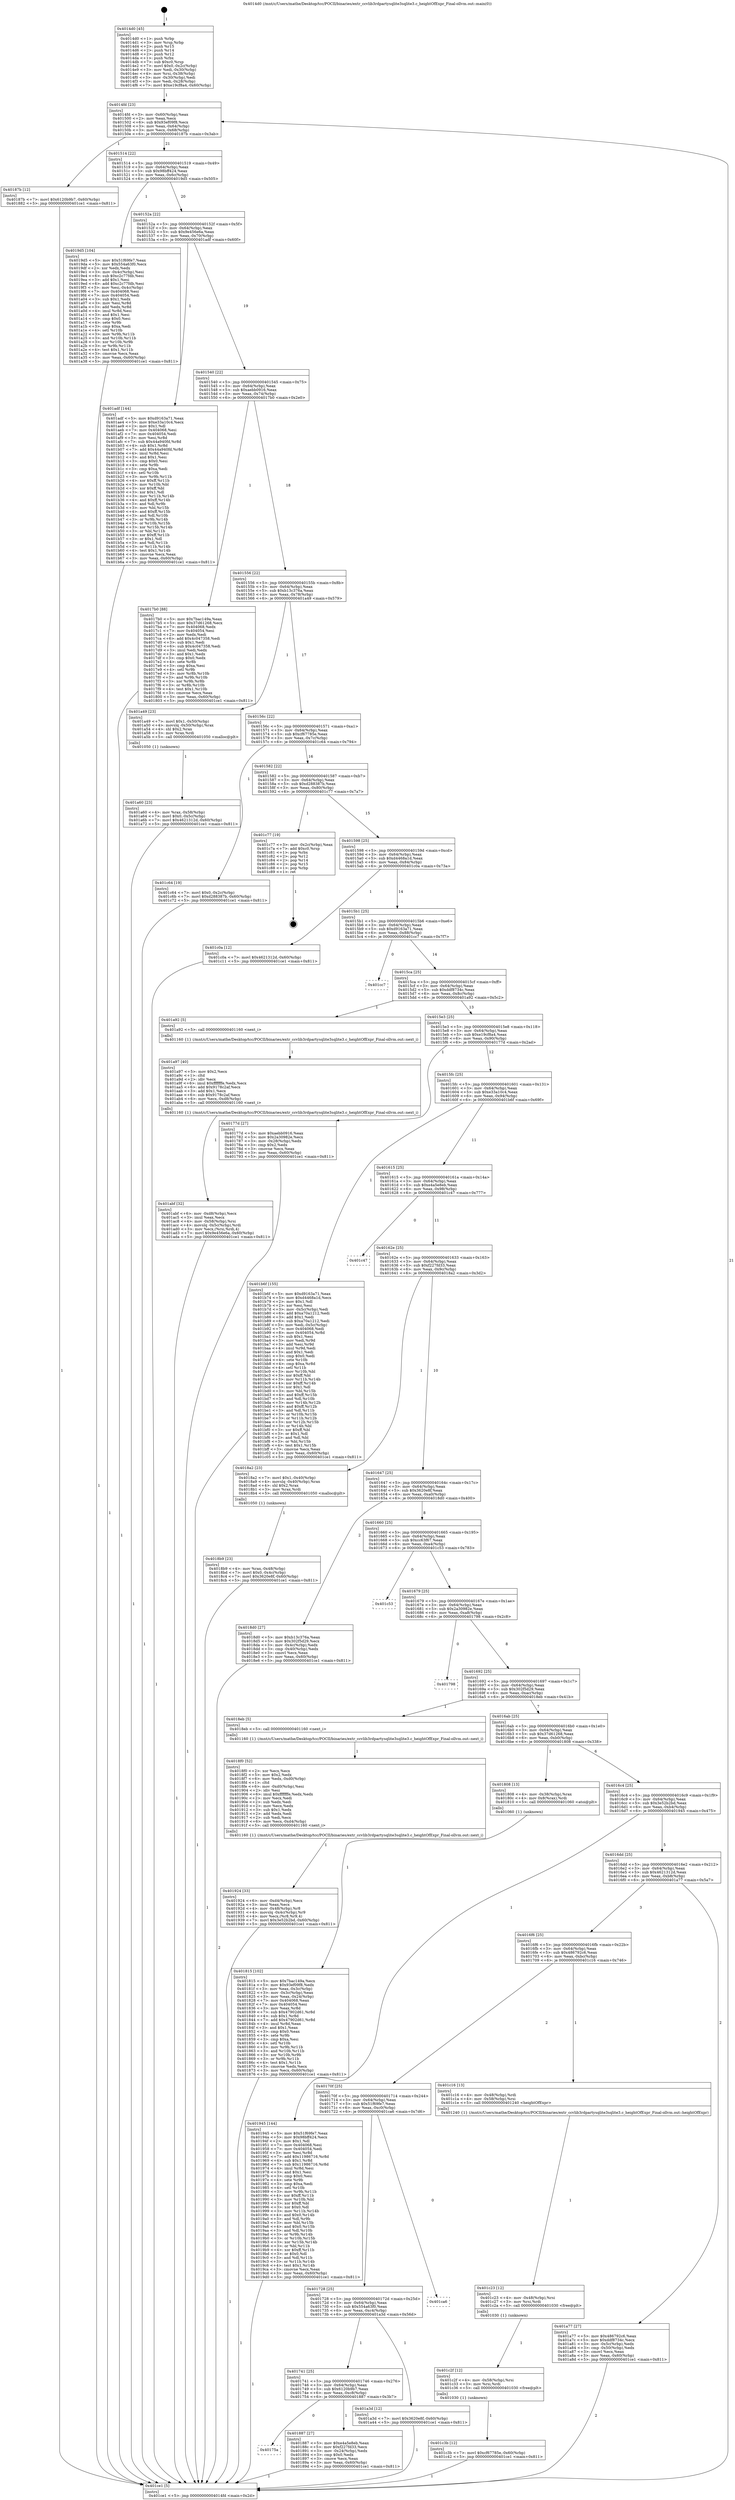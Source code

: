 digraph "0x4014d0" {
  label = "0x4014d0 (/mnt/c/Users/mathe/Desktop/tcc/POCII/binaries/extr_ccvlib3rdpartysqlite3sqlite3.c_heightOfExpr_Final-ollvm.out::main(0))"
  labelloc = "t"
  node[shape=record]

  Entry [label="",width=0.3,height=0.3,shape=circle,fillcolor=black,style=filled]
  "0x4014fd" [label="{
     0x4014fd [23]\l
     | [instrs]\l
     &nbsp;&nbsp;0x4014fd \<+3\>: mov -0x60(%rbp),%eax\l
     &nbsp;&nbsp;0x401500 \<+2\>: mov %eax,%ecx\l
     &nbsp;&nbsp;0x401502 \<+6\>: sub $0x93ef09f8,%ecx\l
     &nbsp;&nbsp;0x401508 \<+3\>: mov %eax,-0x64(%rbp)\l
     &nbsp;&nbsp;0x40150b \<+3\>: mov %ecx,-0x68(%rbp)\l
     &nbsp;&nbsp;0x40150e \<+6\>: je 000000000040187b \<main+0x3ab\>\l
  }"]
  "0x40187b" [label="{
     0x40187b [12]\l
     | [instrs]\l
     &nbsp;&nbsp;0x40187b \<+7\>: movl $0x6120b9b7,-0x60(%rbp)\l
     &nbsp;&nbsp;0x401882 \<+5\>: jmp 0000000000401ce1 \<main+0x811\>\l
  }"]
  "0x401514" [label="{
     0x401514 [22]\l
     | [instrs]\l
     &nbsp;&nbsp;0x401514 \<+5\>: jmp 0000000000401519 \<main+0x49\>\l
     &nbsp;&nbsp;0x401519 \<+3\>: mov -0x64(%rbp),%eax\l
     &nbsp;&nbsp;0x40151c \<+5\>: sub $0x98bff424,%eax\l
     &nbsp;&nbsp;0x401521 \<+3\>: mov %eax,-0x6c(%rbp)\l
     &nbsp;&nbsp;0x401524 \<+6\>: je 00000000004019d5 \<main+0x505\>\l
  }"]
  Exit [label="",width=0.3,height=0.3,shape=circle,fillcolor=black,style=filled,peripheries=2]
  "0x4019d5" [label="{
     0x4019d5 [104]\l
     | [instrs]\l
     &nbsp;&nbsp;0x4019d5 \<+5\>: mov $0x51f69fe7,%eax\l
     &nbsp;&nbsp;0x4019da \<+5\>: mov $0x554a63f0,%ecx\l
     &nbsp;&nbsp;0x4019df \<+2\>: xor %edx,%edx\l
     &nbsp;&nbsp;0x4019e1 \<+3\>: mov -0x4c(%rbp),%esi\l
     &nbsp;&nbsp;0x4019e4 \<+6\>: sub $0xc2c77fdb,%esi\l
     &nbsp;&nbsp;0x4019ea \<+3\>: add $0x1,%esi\l
     &nbsp;&nbsp;0x4019ed \<+6\>: add $0xc2c77fdb,%esi\l
     &nbsp;&nbsp;0x4019f3 \<+3\>: mov %esi,-0x4c(%rbp)\l
     &nbsp;&nbsp;0x4019f6 \<+7\>: mov 0x404068,%esi\l
     &nbsp;&nbsp;0x4019fd \<+7\>: mov 0x404054,%edi\l
     &nbsp;&nbsp;0x401a04 \<+3\>: sub $0x1,%edx\l
     &nbsp;&nbsp;0x401a07 \<+3\>: mov %esi,%r8d\l
     &nbsp;&nbsp;0x401a0a \<+3\>: add %edx,%r8d\l
     &nbsp;&nbsp;0x401a0d \<+4\>: imul %r8d,%esi\l
     &nbsp;&nbsp;0x401a11 \<+3\>: and $0x1,%esi\l
     &nbsp;&nbsp;0x401a14 \<+3\>: cmp $0x0,%esi\l
     &nbsp;&nbsp;0x401a17 \<+4\>: sete %r9b\l
     &nbsp;&nbsp;0x401a1b \<+3\>: cmp $0xa,%edi\l
     &nbsp;&nbsp;0x401a1e \<+4\>: setl %r10b\l
     &nbsp;&nbsp;0x401a22 \<+3\>: mov %r9b,%r11b\l
     &nbsp;&nbsp;0x401a25 \<+3\>: and %r10b,%r11b\l
     &nbsp;&nbsp;0x401a28 \<+3\>: xor %r10b,%r9b\l
     &nbsp;&nbsp;0x401a2b \<+3\>: or %r9b,%r11b\l
     &nbsp;&nbsp;0x401a2e \<+4\>: test $0x1,%r11b\l
     &nbsp;&nbsp;0x401a32 \<+3\>: cmovne %ecx,%eax\l
     &nbsp;&nbsp;0x401a35 \<+3\>: mov %eax,-0x60(%rbp)\l
     &nbsp;&nbsp;0x401a38 \<+5\>: jmp 0000000000401ce1 \<main+0x811\>\l
  }"]
  "0x40152a" [label="{
     0x40152a [22]\l
     | [instrs]\l
     &nbsp;&nbsp;0x40152a \<+5\>: jmp 000000000040152f \<main+0x5f\>\l
     &nbsp;&nbsp;0x40152f \<+3\>: mov -0x64(%rbp),%eax\l
     &nbsp;&nbsp;0x401532 \<+5\>: sub $0x9e456e6a,%eax\l
     &nbsp;&nbsp;0x401537 \<+3\>: mov %eax,-0x70(%rbp)\l
     &nbsp;&nbsp;0x40153a \<+6\>: je 0000000000401adf \<main+0x60f\>\l
  }"]
  "0x401c3b" [label="{
     0x401c3b [12]\l
     | [instrs]\l
     &nbsp;&nbsp;0x401c3b \<+7\>: movl $0xcf67785e,-0x60(%rbp)\l
     &nbsp;&nbsp;0x401c42 \<+5\>: jmp 0000000000401ce1 \<main+0x811\>\l
  }"]
  "0x401adf" [label="{
     0x401adf [144]\l
     | [instrs]\l
     &nbsp;&nbsp;0x401adf \<+5\>: mov $0xd9163a71,%eax\l
     &nbsp;&nbsp;0x401ae4 \<+5\>: mov $0xe33a10c4,%ecx\l
     &nbsp;&nbsp;0x401ae9 \<+2\>: mov $0x1,%dl\l
     &nbsp;&nbsp;0x401aeb \<+7\>: mov 0x404068,%esi\l
     &nbsp;&nbsp;0x401af2 \<+7\>: mov 0x404054,%edi\l
     &nbsp;&nbsp;0x401af9 \<+3\>: mov %esi,%r8d\l
     &nbsp;&nbsp;0x401afc \<+7\>: sub $0x44a940fd,%r8d\l
     &nbsp;&nbsp;0x401b03 \<+4\>: sub $0x1,%r8d\l
     &nbsp;&nbsp;0x401b07 \<+7\>: add $0x44a940fd,%r8d\l
     &nbsp;&nbsp;0x401b0e \<+4\>: imul %r8d,%esi\l
     &nbsp;&nbsp;0x401b12 \<+3\>: and $0x1,%esi\l
     &nbsp;&nbsp;0x401b15 \<+3\>: cmp $0x0,%esi\l
     &nbsp;&nbsp;0x401b18 \<+4\>: sete %r9b\l
     &nbsp;&nbsp;0x401b1c \<+3\>: cmp $0xa,%edi\l
     &nbsp;&nbsp;0x401b1f \<+4\>: setl %r10b\l
     &nbsp;&nbsp;0x401b23 \<+3\>: mov %r9b,%r11b\l
     &nbsp;&nbsp;0x401b26 \<+4\>: xor $0xff,%r11b\l
     &nbsp;&nbsp;0x401b2a \<+3\>: mov %r10b,%bl\l
     &nbsp;&nbsp;0x401b2d \<+3\>: xor $0xff,%bl\l
     &nbsp;&nbsp;0x401b30 \<+3\>: xor $0x1,%dl\l
     &nbsp;&nbsp;0x401b33 \<+3\>: mov %r11b,%r14b\l
     &nbsp;&nbsp;0x401b36 \<+4\>: and $0xff,%r14b\l
     &nbsp;&nbsp;0x401b3a \<+3\>: and %dl,%r9b\l
     &nbsp;&nbsp;0x401b3d \<+3\>: mov %bl,%r15b\l
     &nbsp;&nbsp;0x401b40 \<+4\>: and $0xff,%r15b\l
     &nbsp;&nbsp;0x401b44 \<+3\>: and %dl,%r10b\l
     &nbsp;&nbsp;0x401b47 \<+3\>: or %r9b,%r14b\l
     &nbsp;&nbsp;0x401b4a \<+3\>: or %r10b,%r15b\l
     &nbsp;&nbsp;0x401b4d \<+3\>: xor %r15b,%r14b\l
     &nbsp;&nbsp;0x401b50 \<+3\>: or %bl,%r11b\l
     &nbsp;&nbsp;0x401b53 \<+4\>: xor $0xff,%r11b\l
     &nbsp;&nbsp;0x401b57 \<+3\>: or $0x1,%dl\l
     &nbsp;&nbsp;0x401b5a \<+3\>: and %dl,%r11b\l
     &nbsp;&nbsp;0x401b5d \<+3\>: or %r11b,%r14b\l
     &nbsp;&nbsp;0x401b60 \<+4\>: test $0x1,%r14b\l
     &nbsp;&nbsp;0x401b64 \<+3\>: cmovne %ecx,%eax\l
     &nbsp;&nbsp;0x401b67 \<+3\>: mov %eax,-0x60(%rbp)\l
     &nbsp;&nbsp;0x401b6a \<+5\>: jmp 0000000000401ce1 \<main+0x811\>\l
  }"]
  "0x401540" [label="{
     0x401540 [22]\l
     | [instrs]\l
     &nbsp;&nbsp;0x401540 \<+5\>: jmp 0000000000401545 \<main+0x75\>\l
     &nbsp;&nbsp;0x401545 \<+3\>: mov -0x64(%rbp),%eax\l
     &nbsp;&nbsp;0x401548 \<+5\>: sub $0xaebb0916,%eax\l
     &nbsp;&nbsp;0x40154d \<+3\>: mov %eax,-0x74(%rbp)\l
     &nbsp;&nbsp;0x401550 \<+6\>: je 00000000004017b0 \<main+0x2e0\>\l
  }"]
  "0x401c2f" [label="{
     0x401c2f [12]\l
     | [instrs]\l
     &nbsp;&nbsp;0x401c2f \<+4\>: mov -0x58(%rbp),%rsi\l
     &nbsp;&nbsp;0x401c33 \<+3\>: mov %rsi,%rdi\l
     &nbsp;&nbsp;0x401c36 \<+5\>: call 0000000000401030 \<free@plt\>\l
     | [calls]\l
     &nbsp;&nbsp;0x401030 \{1\} (unknown)\l
  }"]
  "0x4017b0" [label="{
     0x4017b0 [88]\l
     | [instrs]\l
     &nbsp;&nbsp;0x4017b0 \<+5\>: mov $0x7bac149a,%eax\l
     &nbsp;&nbsp;0x4017b5 \<+5\>: mov $0x37d61268,%ecx\l
     &nbsp;&nbsp;0x4017ba \<+7\>: mov 0x404068,%edx\l
     &nbsp;&nbsp;0x4017c1 \<+7\>: mov 0x404054,%esi\l
     &nbsp;&nbsp;0x4017c8 \<+2\>: mov %edx,%edi\l
     &nbsp;&nbsp;0x4017ca \<+6\>: add $0x4c047358,%edi\l
     &nbsp;&nbsp;0x4017d0 \<+3\>: sub $0x1,%edi\l
     &nbsp;&nbsp;0x4017d3 \<+6\>: sub $0x4c047358,%edi\l
     &nbsp;&nbsp;0x4017d9 \<+3\>: imul %edi,%edx\l
     &nbsp;&nbsp;0x4017dc \<+3\>: and $0x1,%edx\l
     &nbsp;&nbsp;0x4017df \<+3\>: cmp $0x0,%edx\l
     &nbsp;&nbsp;0x4017e2 \<+4\>: sete %r8b\l
     &nbsp;&nbsp;0x4017e6 \<+3\>: cmp $0xa,%esi\l
     &nbsp;&nbsp;0x4017e9 \<+4\>: setl %r9b\l
     &nbsp;&nbsp;0x4017ed \<+3\>: mov %r8b,%r10b\l
     &nbsp;&nbsp;0x4017f0 \<+3\>: and %r9b,%r10b\l
     &nbsp;&nbsp;0x4017f3 \<+3\>: xor %r9b,%r8b\l
     &nbsp;&nbsp;0x4017f6 \<+3\>: or %r8b,%r10b\l
     &nbsp;&nbsp;0x4017f9 \<+4\>: test $0x1,%r10b\l
     &nbsp;&nbsp;0x4017fd \<+3\>: cmovne %ecx,%eax\l
     &nbsp;&nbsp;0x401800 \<+3\>: mov %eax,-0x60(%rbp)\l
     &nbsp;&nbsp;0x401803 \<+5\>: jmp 0000000000401ce1 \<main+0x811\>\l
  }"]
  "0x401556" [label="{
     0x401556 [22]\l
     | [instrs]\l
     &nbsp;&nbsp;0x401556 \<+5\>: jmp 000000000040155b \<main+0x8b\>\l
     &nbsp;&nbsp;0x40155b \<+3\>: mov -0x64(%rbp),%eax\l
     &nbsp;&nbsp;0x40155e \<+5\>: sub $0xb13c376a,%eax\l
     &nbsp;&nbsp;0x401563 \<+3\>: mov %eax,-0x78(%rbp)\l
     &nbsp;&nbsp;0x401566 \<+6\>: je 0000000000401a49 \<main+0x579\>\l
  }"]
  "0x401c23" [label="{
     0x401c23 [12]\l
     | [instrs]\l
     &nbsp;&nbsp;0x401c23 \<+4\>: mov -0x48(%rbp),%rsi\l
     &nbsp;&nbsp;0x401c27 \<+3\>: mov %rsi,%rdi\l
     &nbsp;&nbsp;0x401c2a \<+5\>: call 0000000000401030 \<free@plt\>\l
     | [calls]\l
     &nbsp;&nbsp;0x401030 \{1\} (unknown)\l
  }"]
  "0x401a49" [label="{
     0x401a49 [23]\l
     | [instrs]\l
     &nbsp;&nbsp;0x401a49 \<+7\>: movl $0x1,-0x50(%rbp)\l
     &nbsp;&nbsp;0x401a50 \<+4\>: movslq -0x50(%rbp),%rax\l
     &nbsp;&nbsp;0x401a54 \<+4\>: shl $0x2,%rax\l
     &nbsp;&nbsp;0x401a58 \<+3\>: mov %rax,%rdi\l
     &nbsp;&nbsp;0x401a5b \<+5\>: call 0000000000401050 \<malloc@plt\>\l
     | [calls]\l
     &nbsp;&nbsp;0x401050 \{1\} (unknown)\l
  }"]
  "0x40156c" [label="{
     0x40156c [22]\l
     | [instrs]\l
     &nbsp;&nbsp;0x40156c \<+5\>: jmp 0000000000401571 \<main+0xa1\>\l
     &nbsp;&nbsp;0x401571 \<+3\>: mov -0x64(%rbp),%eax\l
     &nbsp;&nbsp;0x401574 \<+5\>: sub $0xcf67785e,%eax\l
     &nbsp;&nbsp;0x401579 \<+3\>: mov %eax,-0x7c(%rbp)\l
     &nbsp;&nbsp;0x40157c \<+6\>: je 0000000000401c64 \<main+0x794\>\l
  }"]
  "0x401abf" [label="{
     0x401abf [32]\l
     | [instrs]\l
     &nbsp;&nbsp;0x401abf \<+6\>: mov -0xd8(%rbp),%ecx\l
     &nbsp;&nbsp;0x401ac5 \<+3\>: imul %eax,%ecx\l
     &nbsp;&nbsp;0x401ac8 \<+4\>: mov -0x58(%rbp),%rsi\l
     &nbsp;&nbsp;0x401acc \<+4\>: movslq -0x5c(%rbp),%rdi\l
     &nbsp;&nbsp;0x401ad0 \<+3\>: mov %ecx,(%rsi,%rdi,4)\l
     &nbsp;&nbsp;0x401ad3 \<+7\>: movl $0x9e456e6a,-0x60(%rbp)\l
     &nbsp;&nbsp;0x401ada \<+5\>: jmp 0000000000401ce1 \<main+0x811\>\l
  }"]
  "0x401c64" [label="{
     0x401c64 [19]\l
     | [instrs]\l
     &nbsp;&nbsp;0x401c64 \<+7\>: movl $0x0,-0x2c(%rbp)\l
     &nbsp;&nbsp;0x401c6b \<+7\>: movl $0xd288387b,-0x60(%rbp)\l
     &nbsp;&nbsp;0x401c72 \<+5\>: jmp 0000000000401ce1 \<main+0x811\>\l
  }"]
  "0x401582" [label="{
     0x401582 [22]\l
     | [instrs]\l
     &nbsp;&nbsp;0x401582 \<+5\>: jmp 0000000000401587 \<main+0xb7\>\l
     &nbsp;&nbsp;0x401587 \<+3\>: mov -0x64(%rbp),%eax\l
     &nbsp;&nbsp;0x40158a \<+5\>: sub $0xd288387b,%eax\l
     &nbsp;&nbsp;0x40158f \<+3\>: mov %eax,-0x80(%rbp)\l
     &nbsp;&nbsp;0x401592 \<+6\>: je 0000000000401c77 \<main+0x7a7\>\l
  }"]
  "0x401a97" [label="{
     0x401a97 [40]\l
     | [instrs]\l
     &nbsp;&nbsp;0x401a97 \<+5\>: mov $0x2,%ecx\l
     &nbsp;&nbsp;0x401a9c \<+1\>: cltd\l
     &nbsp;&nbsp;0x401a9d \<+2\>: idiv %ecx\l
     &nbsp;&nbsp;0x401a9f \<+6\>: imul $0xfffffffe,%edx,%ecx\l
     &nbsp;&nbsp;0x401aa5 \<+6\>: add $0x9178c2af,%ecx\l
     &nbsp;&nbsp;0x401aab \<+3\>: add $0x1,%ecx\l
     &nbsp;&nbsp;0x401aae \<+6\>: sub $0x9178c2af,%ecx\l
     &nbsp;&nbsp;0x401ab4 \<+6\>: mov %ecx,-0xd8(%rbp)\l
     &nbsp;&nbsp;0x401aba \<+5\>: call 0000000000401160 \<next_i\>\l
     | [calls]\l
     &nbsp;&nbsp;0x401160 \{1\} (/mnt/c/Users/mathe/Desktop/tcc/POCII/binaries/extr_ccvlib3rdpartysqlite3sqlite3.c_heightOfExpr_Final-ollvm.out::next_i)\l
  }"]
  "0x401c77" [label="{
     0x401c77 [19]\l
     | [instrs]\l
     &nbsp;&nbsp;0x401c77 \<+3\>: mov -0x2c(%rbp),%eax\l
     &nbsp;&nbsp;0x401c7a \<+7\>: add $0xc0,%rsp\l
     &nbsp;&nbsp;0x401c81 \<+1\>: pop %rbx\l
     &nbsp;&nbsp;0x401c82 \<+2\>: pop %r12\l
     &nbsp;&nbsp;0x401c84 \<+2\>: pop %r14\l
     &nbsp;&nbsp;0x401c86 \<+2\>: pop %r15\l
     &nbsp;&nbsp;0x401c88 \<+1\>: pop %rbp\l
     &nbsp;&nbsp;0x401c89 \<+1\>: ret\l
  }"]
  "0x401598" [label="{
     0x401598 [25]\l
     | [instrs]\l
     &nbsp;&nbsp;0x401598 \<+5\>: jmp 000000000040159d \<main+0xcd\>\l
     &nbsp;&nbsp;0x40159d \<+3\>: mov -0x64(%rbp),%eax\l
     &nbsp;&nbsp;0x4015a0 \<+5\>: sub $0xd4468a1d,%eax\l
     &nbsp;&nbsp;0x4015a5 \<+6\>: mov %eax,-0x84(%rbp)\l
     &nbsp;&nbsp;0x4015ab \<+6\>: je 0000000000401c0a \<main+0x73a\>\l
  }"]
  "0x401a60" [label="{
     0x401a60 [23]\l
     | [instrs]\l
     &nbsp;&nbsp;0x401a60 \<+4\>: mov %rax,-0x58(%rbp)\l
     &nbsp;&nbsp;0x401a64 \<+7\>: movl $0x0,-0x5c(%rbp)\l
     &nbsp;&nbsp;0x401a6b \<+7\>: movl $0x4621312d,-0x60(%rbp)\l
     &nbsp;&nbsp;0x401a72 \<+5\>: jmp 0000000000401ce1 \<main+0x811\>\l
  }"]
  "0x401c0a" [label="{
     0x401c0a [12]\l
     | [instrs]\l
     &nbsp;&nbsp;0x401c0a \<+7\>: movl $0x4621312d,-0x60(%rbp)\l
     &nbsp;&nbsp;0x401c11 \<+5\>: jmp 0000000000401ce1 \<main+0x811\>\l
  }"]
  "0x4015b1" [label="{
     0x4015b1 [25]\l
     | [instrs]\l
     &nbsp;&nbsp;0x4015b1 \<+5\>: jmp 00000000004015b6 \<main+0xe6\>\l
     &nbsp;&nbsp;0x4015b6 \<+3\>: mov -0x64(%rbp),%eax\l
     &nbsp;&nbsp;0x4015b9 \<+5\>: sub $0xd9163a71,%eax\l
     &nbsp;&nbsp;0x4015be \<+6\>: mov %eax,-0x88(%rbp)\l
     &nbsp;&nbsp;0x4015c4 \<+6\>: je 0000000000401cc7 \<main+0x7f7\>\l
  }"]
  "0x401924" [label="{
     0x401924 [33]\l
     | [instrs]\l
     &nbsp;&nbsp;0x401924 \<+6\>: mov -0xd4(%rbp),%ecx\l
     &nbsp;&nbsp;0x40192a \<+3\>: imul %eax,%ecx\l
     &nbsp;&nbsp;0x40192d \<+4\>: mov -0x48(%rbp),%r8\l
     &nbsp;&nbsp;0x401931 \<+4\>: movslq -0x4c(%rbp),%r9\l
     &nbsp;&nbsp;0x401935 \<+4\>: mov %ecx,(%r8,%r9,4)\l
     &nbsp;&nbsp;0x401939 \<+7\>: movl $0x3e52b2bd,-0x60(%rbp)\l
     &nbsp;&nbsp;0x401940 \<+5\>: jmp 0000000000401ce1 \<main+0x811\>\l
  }"]
  "0x401cc7" [label="{
     0x401cc7\l
  }", style=dashed]
  "0x4015ca" [label="{
     0x4015ca [25]\l
     | [instrs]\l
     &nbsp;&nbsp;0x4015ca \<+5\>: jmp 00000000004015cf \<main+0xff\>\l
     &nbsp;&nbsp;0x4015cf \<+3\>: mov -0x64(%rbp),%eax\l
     &nbsp;&nbsp;0x4015d2 \<+5\>: sub $0xddf8734c,%eax\l
     &nbsp;&nbsp;0x4015d7 \<+6\>: mov %eax,-0x8c(%rbp)\l
     &nbsp;&nbsp;0x4015dd \<+6\>: je 0000000000401a92 \<main+0x5c2\>\l
  }"]
  "0x4018f0" [label="{
     0x4018f0 [52]\l
     | [instrs]\l
     &nbsp;&nbsp;0x4018f0 \<+2\>: xor %ecx,%ecx\l
     &nbsp;&nbsp;0x4018f2 \<+5\>: mov $0x2,%edx\l
     &nbsp;&nbsp;0x4018f7 \<+6\>: mov %edx,-0xd0(%rbp)\l
     &nbsp;&nbsp;0x4018fd \<+1\>: cltd\l
     &nbsp;&nbsp;0x4018fe \<+6\>: mov -0xd0(%rbp),%esi\l
     &nbsp;&nbsp;0x401904 \<+2\>: idiv %esi\l
     &nbsp;&nbsp;0x401906 \<+6\>: imul $0xfffffffe,%edx,%edx\l
     &nbsp;&nbsp;0x40190c \<+2\>: mov %ecx,%edi\l
     &nbsp;&nbsp;0x40190e \<+2\>: sub %edx,%edi\l
     &nbsp;&nbsp;0x401910 \<+2\>: mov %ecx,%edx\l
     &nbsp;&nbsp;0x401912 \<+3\>: sub $0x1,%edx\l
     &nbsp;&nbsp;0x401915 \<+2\>: add %edx,%edi\l
     &nbsp;&nbsp;0x401917 \<+2\>: sub %edi,%ecx\l
     &nbsp;&nbsp;0x401919 \<+6\>: mov %ecx,-0xd4(%rbp)\l
     &nbsp;&nbsp;0x40191f \<+5\>: call 0000000000401160 \<next_i\>\l
     | [calls]\l
     &nbsp;&nbsp;0x401160 \{1\} (/mnt/c/Users/mathe/Desktop/tcc/POCII/binaries/extr_ccvlib3rdpartysqlite3sqlite3.c_heightOfExpr_Final-ollvm.out::next_i)\l
  }"]
  "0x401a92" [label="{
     0x401a92 [5]\l
     | [instrs]\l
     &nbsp;&nbsp;0x401a92 \<+5\>: call 0000000000401160 \<next_i\>\l
     | [calls]\l
     &nbsp;&nbsp;0x401160 \{1\} (/mnt/c/Users/mathe/Desktop/tcc/POCII/binaries/extr_ccvlib3rdpartysqlite3sqlite3.c_heightOfExpr_Final-ollvm.out::next_i)\l
  }"]
  "0x4015e3" [label="{
     0x4015e3 [25]\l
     | [instrs]\l
     &nbsp;&nbsp;0x4015e3 \<+5\>: jmp 00000000004015e8 \<main+0x118\>\l
     &nbsp;&nbsp;0x4015e8 \<+3\>: mov -0x64(%rbp),%eax\l
     &nbsp;&nbsp;0x4015eb \<+5\>: sub $0xe19cf8a4,%eax\l
     &nbsp;&nbsp;0x4015f0 \<+6\>: mov %eax,-0x90(%rbp)\l
     &nbsp;&nbsp;0x4015f6 \<+6\>: je 000000000040177d \<main+0x2ad\>\l
  }"]
  "0x4018b9" [label="{
     0x4018b9 [23]\l
     | [instrs]\l
     &nbsp;&nbsp;0x4018b9 \<+4\>: mov %rax,-0x48(%rbp)\l
     &nbsp;&nbsp;0x4018bd \<+7\>: movl $0x0,-0x4c(%rbp)\l
     &nbsp;&nbsp;0x4018c4 \<+7\>: movl $0x3620e8f,-0x60(%rbp)\l
     &nbsp;&nbsp;0x4018cb \<+5\>: jmp 0000000000401ce1 \<main+0x811\>\l
  }"]
  "0x40177d" [label="{
     0x40177d [27]\l
     | [instrs]\l
     &nbsp;&nbsp;0x40177d \<+5\>: mov $0xaebb0916,%eax\l
     &nbsp;&nbsp;0x401782 \<+5\>: mov $0x2a30982e,%ecx\l
     &nbsp;&nbsp;0x401787 \<+3\>: mov -0x28(%rbp),%edx\l
     &nbsp;&nbsp;0x40178a \<+3\>: cmp $0x2,%edx\l
     &nbsp;&nbsp;0x40178d \<+3\>: cmovne %ecx,%eax\l
     &nbsp;&nbsp;0x401790 \<+3\>: mov %eax,-0x60(%rbp)\l
     &nbsp;&nbsp;0x401793 \<+5\>: jmp 0000000000401ce1 \<main+0x811\>\l
  }"]
  "0x4015fc" [label="{
     0x4015fc [25]\l
     | [instrs]\l
     &nbsp;&nbsp;0x4015fc \<+5\>: jmp 0000000000401601 \<main+0x131\>\l
     &nbsp;&nbsp;0x401601 \<+3\>: mov -0x64(%rbp),%eax\l
     &nbsp;&nbsp;0x401604 \<+5\>: sub $0xe33a10c4,%eax\l
     &nbsp;&nbsp;0x401609 \<+6\>: mov %eax,-0x94(%rbp)\l
     &nbsp;&nbsp;0x40160f \<+6\>: je 0000000000401b6f \<main+0x69f\>\l
  }"]
  "0x401ce1" [label="{
     0x401ce1 [5]\l
     | [instrs]\l
     &nbsp;&nbsp;0x401ce1 \<+5\>: jmp 00000000004014fd \<main+0x2d\>\l
  }"]
  "0x4014d0" [label="{
     0x4014d0 [45]\l
     | [instrs]\l
     &nbsp;&nbsp;0x4014d0 \<+1\>: push %rbp\l
     &nbsp;&nbsp;0x4014d1 \<+3\>: mov %rsp,%rbp\l
     &nbsp;&nbsp;0x4014d4 \<+2\>: push %r15\l
     &nbsp;&nbsp;0x4014d6 \<+2\>: push %r14\l
     &nbsp;&nbsp;0x4014d8 \<+2\>: push %r12\l
     &nbsp;&nbsp;0x4014da \<+1\>: push %rbx\l
     &nbsp;&nbsp;0x4014db \<+7\>: sub $0xc0,%rsp\l
     &nbsp;&nbsp;0x4014e2 \<+7\>: movl $0x0,-0x2c(%rbp)\l
     &nbsp;&nbsp;0x4014e9 \<+3\>: mov %edi,-0x30(%rbp)\l
     &nbsp;&nbsp;0x4014ec \<+4\>: mov %rsi,-0x38(%rbp)\l
     &nbsp;&nbsp;0x4014f0 \<+3\>: mov -0x30(%rbp),%edi\l
     &nbsp;&nbsp;0x4014f3 \<+3\>: mov %edi,-0x28(%rbp)\l
     &nbsp;&nbsp;0x4014f6 \<+7\>: movl $0xe19cf8a4,-0x60(%rbp)\l
  }"]
  "0x40175a" [label="{
     0x40175a\l
  }", style=dashed]
  "0x401b6f" [label="{
     0x401b6f [155]\l
     | [instrs]\l
     &nbsp;&nbsp;0x401b6f \<+5\>: mov $0xd9163a71,%eax\l
     &nbsp;&nbsp;0x401b74 \<+5\>: mov $0xd4468a1d,%ecx\l
     &nbsp;&nbsp;0x401b79 \<+2\>: mov $0x1,%dl\l
     &nbsp;&nbsp;0x401b7b \<+2\>: xor %esi,%esi\l
     &nbsp;&nbsp;0x401b7d \<+3\>: mov -0x5c(%rbp),%edi\l
     &nbsp;&nbsp;0x401b80 \<+6\>: add $0xa70a1212,%edi\l
     &nbsp;&nbsp;0x401b86 \<+3\>: add $0x1,%edi\l
     &nbsp;&nbsp;0x401b89 \<+6\>: sub $0xa70a1212,%edi\l
     &nbsp;&nbsp;0x401b8f \<+3\>: mov %edi,-0x5c(%rbp)\l
     &nbsp;&nbsp;0x401b92 \<+7\>: mov 0x404068,%edi\l
     &nbsp;&nbsp;0x401b99 \<+8\>: mov 0x404054,%r8d\l
     &nbsp;&nbsp;0x401ba1 \<+3\>: sub $0x1,%esi\l
     &nbsp;&nbsp;0x401ba4 \<+3\>: mov %edi,%r9d\l
     &nbsp;&nbsp;0x401ba7 \<+3\>: add %esi,%r9d\l
     &nbsp;&nbsp;0x401baa \<+4\>: imul %r9d,%edi\l
     &nbsp;&nbsp;0x401bae \<+3\>: and $0x1,%edi\l
     &nbsp;&nbsp;0x401bb1 \<+3\>: cmp $0x0,%edi\l
     &nbsp;&nbsp;0x401bb4 \<+4\>: sete %r10b\l
     &nbsp;&nbsp;0x401bb8 \<+4\>: cmp $0xa,%r8d\l
     &nbsp;&nbsp;0x401bbc \<+4\>: setl %r11b\l
     &nbsp;&nbsp;0x401bc0 \<+3\>: mov %r10b,%bl\l
     &nbsp;&nbsp;0x401bc3 \<+3\>: xor $0xff,%bl\l
     &nbsp;&nbsp;0x401bc6 \<+3\>: mov %r11b,%r14b\l
     &nbsp;&nbsp;0x401bc9 \<+4\>: xor $0xff,%r14b\l
     &nbsp;&nbsp;0x401bcd \<+3\>: xor $0x1,%dl\l
     &nbsp;&nbsp;0x401bd0 \<+3\>: mov %bl,%r15b\l
     &nbsp;&nbsp;0x401bd3 \<+4\>: and $0xff,%r15b\l
     &nbsp;&nbsp;0x401bd7 \<+3\>: and %dl,%r10b\l
     &nbsp;&nbsp;0x401bda \<+3\>: mov %r14b,%r12b\l
     &nbsp;&nbsp;0x401bdd \<+4\>: and $0xff,%r12b\l
     &nbsp;&nbsp;0x401be1 \<+3\>: and %dl,%r11b\l
     &nbsp;&nbsp;0x401be4 \<+3\>: or %r10b,%r15b\l
     &nbsp;&nbsp;0x401be7 \<+3\>: or %r11b,%r12b\l
     &nbsp;&nbsp;0x401bea \<+3\>: xor %r12b,%r15b\l
     &nbsp;&nbsp;0x401bed \<+3\>: or %r14b,%bl\l
     &nbsp;&nbsp;0x401bf0 \<+3\>: xor $0xff,%bl\l
     &nbsp;&nbsp;0x401bf3 \<+3\>: or $0x1,%dl\l
     &nbsp;&nbsp;0x401bf6 \<+2\>: and %dl,%bl\l
     &nbsp;&nbsp;0x401bf8 \<+3\>: or %bl,%r15b\l
     &nbsp;&nbsp;0x401bfb \<+4\>: test $0x1,%r15b\l
     &nbsp;&nbsp;0x401bff \<+3\>: cmovne %ecx,%eax\l
     &nbsp;&nbsp;0x401c02 \<+3\>: mov %eax,-0x60(%rbp)\l
     &nbsp;&nbsp;0x401c05 \<+5\>: jmp 0000000000401ce1 \<main+0x811\>\l
  }"]
  "0x401615" [label="{
     0x401615 [25]\l
     | [instrs]\l
     &nbsp;&nbsp;0x401615 \<+5\>: jmp 000000000040161a \<main+0x14a\>\l
     &nbsp;&nbsp;0x40161a \<+3\>: mov -0x64(%rbp),%eax\l
     &nbsp;&nbsp;0x40161d \<+5\>: sub $0xe4a5e8eb,%eax\l
     &nbsp;&nbsp;0x401622 \<+6\>: mov %eax,-0x98(%rbp)\l
     &nbsp;&nbsp;0x401628 \<+6\>: je 0000000000401c47 \<main+0x777\>\l
  }"]
  "0x401887" [label="{
     0x401887 [27]\l
     | [instrs]\l
     &nbsp;&nbsp;0x401887 \<+5\>: mov $0xe4a5e8eb,%eax\l
     &nbsp;&nbsp;0x40188c \<+5\>: mov $0xf227fd33,%ecx\l
     &nbsp;&nbsp;0x401891 \<+3\>: mov -0x24(%rbp),%edx\l
     &nbsp;&nbsp;0x401894 \<+3\>: cmp $0x0,%edx\l
     &nbsp;&nbsp;0x401897 \<+3\>: cmove %ecx,%eax\l
     &nbsp;&nbsp;0x40189a \<+3\>: mov %eax,-0x60(%rbp)\l
     &nbsp;&nbsp;0x40189d \<+5\>: jmp 0000000000401ce1 \<main+0x811\>\l
  }"]
  "0x401c47" [label="{
     0x401c47\l
  }", style=dashed]
  "0x40162e" [label="{
     0x40162e [25]\l
     | [instrs]\l
     &nbsp;&nbsp;0x40162e \<+5\>: jmp 0000000000401633 \<main+0x163\>\l
     &nbsp;&nbsp;0x401633 \<+3\>: mov -0x64(%rbp),%eax\l
     &nbsp;&nbsp;0x401636 \<+5\>: sub $0xf227fd33,%eax\l
     &nbsp;&nbsp;0x40163b \<+6\>: mov %eax,-0x9c(%rbp)\l
     &nbsp;&nbsp;0x401641 \<+6\>: je 00000000004018a2 \<main+0x3d2\>\l
  }"]
  "0x401741" [label="{
     0x401741 [25]\l
     | [instrs]\l
     &nbsp;&nbsp;0x401741 \<+5\>: jmp 0000000000401746 \<main+0x276\>\l
     &nbsp;&nbsp;0x401746 \<+3\>: mov -0x64(%rbp),%eax\l
     &nbsp;&nbsp;0x401749 \<+5\>: sub $0x6120b9b7,%eax\l
     &nbsp;&nbsp;0x40174e \<+6\>: mov %eax,-0xc8(%rbp)\l
     &nbsp;&nbsp;0x401754 \<+6\>: je 0000000000401887 \<main+0x3b7\>\l
  }"]
  "0x4018a2" [label="{
     0x4018a2 [23]\l
     | [instrs]\l
     &nbsp;&nbsp;0x4018a2 \<+7\>: movl $0x1,-0x40(%rbp)\l
     &nbsp;&nbsp;0x4018a9 \<+4\>: movslq -0x40(%rbp),%rax\l
     &nbsp;&nbsp;0x4018ad \<+4\>: shl $0x2,%rax\l
     &nbsp;&nbsp;0x4018b1 \<+3\>: mov %rax,%rdi\l
     &nbsp;&nbsp;0x4018b4 \<+5\>: call 0000000000401050 \<malloc@plt\>\l
     | [calls]\l
     &nbsp;&nbsp;0x401050 \{1\} (unknown)\l
  }"]
  "0x401647" [label="{
     0x401647 [25]\l
     | [instrs]\l
     &nbsp;&nbsp;0x401647 \<+5\>: jmp 000000000040164c \<main+0x17c\>\l
     &nbsp;&nbsp;0x40164c \<+3\>: mov -0x64(%rbp),%eax\l
     &nbsp;&nbsp;0x40164f \<+5\>: sub $0x3620e8f,%eax\l
     &nbsp;&nbsp;0x401654 \<+6\>: mov %eax,-0xa0(%rbp)\l
     &nbsp;&nbsp;0x40165a \<+6\>: je 00000000004018d0 \<main+0x400\>\l
  }"]
  "0x401a3d" [label="{
     0x401a3d [12]\l
     | [instrs]\l
     &nbsp;&nbsp;0x401a3d \<+7\>: movl $0x3620e8f,-0x60(%rbp)\l
     &nbsp;&nbsp;0x401a44 \<+5\>: jmp 0000000000401ce1 \<main+0x811\>\l
  }"]
  "0x4018d0" [label="{
     0x4018d0 [27]\l
     | [instrs]\l
     &nbsp;&nbsp;0x4018d0 \<+5\>: mov $0xb13c376a,%eax\l
     &nbsp;&nbsp;0x4018d5 \<+5\>: mov $0x302f5d29,%ecx\l
     &nbsp;&nbsp;0x4018da \<+3\>: mov -0x4c(%rbp),%edx\l
     &nbsp;&nbsp;0x4018dd \<+3\>: cmp -0x40(%rbp),%edx\l
     &nbsp;&nbsp;0x4018e0 \<+3\>: cmovl %ecx,%eax\l
     &nbsp;&nbsp;0x4018e3 \<+3\>: mov %eax,-0x60(%rbp)\l
     &nbsp;&nbsp;0x4018e6 \<+5\>: jmp 0000000000401ce1 \<main+0x811\>\l
  }"]
  "0x401660" [label="{
     0x401660 [25]\l
     | [instrs]\l
     &nbsp;&nbsp;0x401660 \<+5\>: jmp 0000000000401665 \<main+0x195\>\l
     &nbsp;&nbsp;0x401665 \<+3\>: mov -0x64(%rbp),%eax\l
     &nbsp;&nbsp;0x401668 \<+5\>: sub $0xcc63f67,%eax\l
     &nbsp;&nbsp;0x40166d \<+6\>: mov %eax,-0xa4(%rbp)\l
     &nbsp;&nbsp;0x401673 \<+6\>: je 0000000000401c53 \<main+0x783\>\l
  }"]
  "0x401728" [label="{
     0x401728 [25]\l
     | [instrs]\l
     &nbsp;&nbsp;0x401728 \<+5\>: jmp 000000000040172d \<main+0x25d\>\l
     &nbsp;&nbsp;0x40172d \<+3\>: mov -0x64(%rbp),%eax\l
     &nbsp;&nbsp;0x401730 \<+5\>: sub $0x554a63f0,%eax\l
     &nbsp;&nbsp;0x401735 \<+6\>: mov %eax,-0xc4(%rbp)\l
     &nbsp;&nbsp;0x40173b \<+6\>: je 0000000000401a3d \<main+0x56d\>\l
  }"]
  "0x401c53" [label="{
     0x401c53\l
  }", style=dashed]
  "0x401679" [label="{
     0x401679 [25]\l
     | [instrs]\l
     &nbsp;&nbsp;0x401679 \<+5\>: jmp 000000000040167e \<main+0x1ae\>\l
     &nbsp;&nbsp;0x40167e \<+3\>: mov -0x64(%rbp),%eax\l
     &nbsp;&nbsp;0x401681 \<+5\>: sub $0x2a30982e,%eax\l
     &nbsp;&nbsp;0x401686 \<+6\>: mov %eax,-0xa8(%rbp)\l
     &nbsp;&nbsp;0x40168c \<+6\>: je 0000000000401798 \<main+0x2c8\>\l
  }"]
  "0x401ca6" [label="{
     0x401ca6\l
  }", style=dashed]
  "0x401798" [label="{
     0x401798\l
  }", style=dashed]
  "0x401692" [label="{
     0x401692 [25]\l
     | [instrs]\l
     &nbsp;&nbsp;0x401692 \<+5\>: jmp 0000000000401697 \<main+0x1c7\>\l
     &nbsp;&nbsp;0x401697 \<+3\>: mov -0x64(%rbp),%eax\l
     &nbsp;&nbsp;0x40169a \<+5\>: sub $0x302f5d29,%eax\l
     &nbsp;&nbsp;0x40169f \<+6\>: mov %eax,-0xac(%rbp)\l
     &nbsp;&nbsp;0x4016a5 \<+6\>: je 00000000004018eb \<main+0x41b\>\l
  }"]
  "0x40170f" [label="{
     0x40170f [25]\l
     | [instrs]\l
     &nbsp;&nbsp;0x40170f \<+5\>: jmp 0000000000401714 \<main+0x244\>\l
     &nbsp;&nbsp;0x401714 \<+3\>: mov -0x64(%rbp),%eax\l
     &nbsp;&nbsp;0x401717 \<+5\>: sub $0x51f69fe7,%eax\l
     &nbsp;&nbsp;0x40171c \<+6\>: mov %eax,-0xc0(%rbp)\l
     &nbsp;&nbsp;0x401722 \<+6\>: je 0000000000401ca6 \<main+0x7d6\>\l
  }"]
  "0x4018eb" [label="{
     0x4018eb [5]\l
     | [instrs]\l
     &nbsp;&nbsp;0x4018eb \<+5\>: call 0000000000401160 \<next_i\>\l
     | [calls]\l
     &nbsp;&nbsp;0x401160 \{1\} (/mnt/c/Users/mathe/Desktop/tcc/POCII/binaries/extr_ccvlib3rdpartysqlite3sqlite3.c_heightOfExpr_Final-ollvm.out::next_i)\l
  }"]
  "0x4016ab" [label="{
     0x4016ab [25]\l
     | [instrs]\l
     &nbsp;&nbsp;0x4016ab \<+5\>: jmp 00000000004016b0 \<main+0x1e0\>\l
     &nbsp;&nbsp;0x4016b0 \<+3\>: mov -0x64(%rbp),%eax\l
     &nbsp;&nbsp;0x4016b3 \<+5\>: sub $0x37d61268,%eax\l
     &nbsp;&nbsp;0x4016b8 \<+6\>: mov %eax,-0xb0(%rbp)\l
     &nbsp;&nbsp;0x4016be \<+6\>: je 0000000000401808 \<main+0x338\>\l
  }"]
  "0x401c16" [label="{
     0x401c16 [13]\l
     | [instrs]\l
     &nbsp;&nbsp;0x401c16 \<+4\>: mov -0x48(%rbp),%rdi\l
     &nbsp;&nbsp;0x401c1a \<+4\>: mov -0x58(%rbp),%rsi\l
     &nbsp;&nbsp;0x401c1e \<+5\>: call 0000000000401240 \<heightOfExpr\>\l
     | [calls]\l
     &nbsp;&nbsp;0x401240 \{1\} (/mnt/c/Users/mathe/Desktop/tcc/POCII/binaries/extr_ccvlib3rdpartysqlite3sqlite3.c_heightOfExpr_Final-ollvm.out::heightOfExpr)\l
  }"]
  "0x401808" [label="{
     0x401808 [13]\l
     | [instrs]\l
     &nbsp;&nbsp;0x401808 \<+4\>: mov -0x38(%rbp),%rax\l
     &nbsp;&nbsp;0x40180c \<+4\>: mov 0x8(%rax),%rdi\l
     &nbsp;&nbsp;0x401810 \<+5\>: call 0000000000401060 \<atoi@plt\>\l
     | [calls]\l
     &nbsp;&nbsp;0x401060 \{1\} (unknown)\l
  }"]
  "0x4016c4" [label="{
     0x4016c4 [25]\l
     | [instrs]\l
     &nbsp;&nbsp;0x4016c4 \<+5\>: jmp 00000000004016c9 \<main+0x1f9\>\l
     &nbsp;&nbsp;0x4016c9 \<+3\>: mov -0x64(%rbp),%eax\l
     &nbsp;&nbsp;0x4016cc \<+5\>: sub $0x3e52b2bd,%eax\l
     &nbsp;&nbsp;0x4016d1 \<+6\>: mov %eax,-0xb4(%rbp)\l
     &nbsp;&nbsp;0x4016d7 \<+6\>: je 0000000000401945 \<main+0x475\>\l
  }"]
  "0x401815" [label="{
     0x401815 [102]\l
     | [instrs]\l
     &nbsp;&nbsp;0x401815 \<+5\>: mov $0x7bac149a,%ecx\l
     &nbsp;&nbsp;0x40181a \<+5\>: mov $0x93ef09f8,%edx\l
     &nbsp;&nbsp;0x40181f \<+3\>: mov %eax,-0x3c(%rbp)\l
     &nbsp;&nbsp;0x401822 \<+3\>: mov -0x3c(%rbp),%eax\l
     &nbsp;&nbsp;0x401825 \<+3\>: mov %eax,-0x24(%rbp)\l
     &nbsp;&nbsp;0x401828 \<+7\>: mov 0x404068,%eax\l
     &nbsp;&nbsp;0x40182f \<+7\>: mov 0x404054,%esi\l
     &nbsp;&nbsp;0x401836 \<+3\>: mov %eax,%r8d\l
     &nbsp;&nbsp;0x401839 \<+7\>: sub $0x47902d61,%r8d\l
     &nbsp;&nbsp;0x401840 \<+4\>: sub $0x1,%r8d\l
     &nbsp;&nbsp;0x401844 \<+7\>: add $0x47902d61,%r8d\l
     &nbsp;&nbsp;0x40184b \<+4\>: imul %r8d,%eax\l
     &nbsp;&nbsp;0x40184f \<+3\>: and $0x1,%eax\l
     &nbsp;&nbsp;0x401852 \<+3\>: cmp $0x0,%eax\l
     &nbsp;&nbsp;0x401855 \<+4\>: sete %r9b\l
     &nbsp;&nbsp;0x401859 \<+3\>: cmp $0xa,%esi\l
     &nbsp;&nbsp;0x40185c \<+4\>: setl %r10b\l
     &nbsp;&nbsp;0x401860 \<+3\>: mov %r9b,%r11b\l
     &nbsp;&nbsp;0x401863 \<+3\>: and %r10b,%r11b\l
     &nbsp;&nbsp;0x401866 \<+3\>: xor %r10b,%r9b\l
     &nbsp;&nbsp;0x401869 \<+3\>: or %r9b,%r11b\l
     &nbsp;&nbsp;0x40186c \<+4\>: test $0x1,%r11b\l
     &nbsp;&nbsp;0x401870 \<+3\>: cmovne %edx,%ecx\l
     &nbsp;&nbsp;0x401873 \<+3\>: mov %ecx,-0x60(%rbp)\l
     &nbsp;&nbsp;0x401876 \<+5\>: jmp 0000000000401ce1 \<main+0x811\>\l
  }"]
  "0x4016f6" [label="{
     0x4016f6 [25]\l
     | [instrs]\l
     &nbsp;&nbsp;0x4016f6 \<+5\>: jmp 00000000004016fb \<main+0x22b\>\l
     &nbsp;&nbsp;0x4016fb \<+3\>: mov -0x64(%rbp),%eax\l
     &nbsp;&nbsp;0x4016fe \<+5\>: sub $0x486792c6,%eax\l
     &nbsp;&nbsp;0x401703 \<+6\>: mov %eax,-0xbc(%rbp)\l
     &nbsp;&nbsp;0x401709 \<+6\>: je 0000000000401c16 \<main+0x746\>\l
  }"]
  "0x401945" [label="{
     0x401945 [144]\l
     | [instrs]\l
     &nbsp;&nbsp;0x401945 \<+5\>: mov $0x51f69fe7,%eax\l
     &nbsp;&nbsp;0x40194a \<+5\>: mov $0x98bff424,%ecx\l
     &nbsp;&nbsp;0x40194f \<+2\>: mov $0x1,%dl\l
     &nbsp;&nbsp;0x401951 \<+7\>: mov 0x404068,%esi\l
     &nbsp;&nbsp;0x401958 \<+7\>: mov 0x404054,%edi\l
     &nbsp;&nbsp;0x40195f \<+3\>: mov %esi,%r8d\l
     &nbsp;&nbsp;0x401962 \<+7\>: add $0x11986716,%r8d\l
     &nbsp;&nbsp;0x401969 \<+4\>: sub $0x1,%r8d\l
     &nbsp;&nbsp;0x40196d \<+7\>: sub $0x11986716,%r8d\l
     &nbsp;&nbsp;0x401974 \<+4\>: imul %r8d,%esi\l
     &nbsp;&nbsp;0x401978 \<+3\>: and $0x1,%esi\l
     &nbsp;&nbsp;0x40197b \<+3\>: cmp $0x0,%esi\l
     &nbsp;&nbsp;0x40197e \<+4\>: sete %r9b\l
     &nbsp;&nbsp;0x401982 \<+3\>: cmp $0xa,%edi\l
     &nbsp;&nbsp;0x401985 \<+4\>: setl %r10b\l
     &nbsp;&nbsp;0x401989 \<+3\>: mov %r9b,%r11b\l
     &nbsp;&nbsp;0x40198c \<+4\>: xor $0xff,%r11b\l
     &nbsp;&nbsp;0x401990 \<+3\>: mov %r10b,%bl\l
     &nbsp;&nbsp;0x401993 \<+3\>: xor $0xff,%bl\l
     &nbsp;&nbsp;0x401996 \<+3\>: xor $0x0,%dl\l
     &nbsp;&nbsp;0x401999 \<+3\>: mov %r11b,%r14b\l
     &nbsp;&nbsp;0x40199c \<+4\>: and $0x0,%r14b\l
     &nbsp;&nbsp;0x4019a0 \<+3\>: and %dl,%r9b\l
     &nbsp;&nbsp;0x4019a3 \<+3\>: mov %bl,%r15b\l
     &nbsp;&nbsp;0x4019a6 \<+4\>: and $0x0,%r15b\l
     &nbsp;&nbsp;0x4019aa \<+3\>: and %dl,%r10b\l
     &nbsp;&nbsp;0x4019ad \<+3\>: or %r9b,%r14b\l
     &nbsp;&nbsp;0x4019b0 \<+3\>: or %r10b,%r15b\l
     &nbsp;&nbsp;0x4019b3 \<+3\>: xor %r15b,%r14b\l
     &nbsp;&nbsp;0x4019b6 \<+3\>: or %bl,%r11b\l
     &nbsp;&nbsp;0x4019b9 \<+4\>: xor $0xff,%r11b\l
     &nbsp;&nbsp;0x4019bd \<+3\>: or $0x0,%dl\l
     &nbsp;&nbsp;0x4019c0 \<+3\>: and %dl,%r11b\l
     &nbsp;&nbsp;0x4019c3 \<+3\>: or %r11b,%r14b\l
     &nbsp;&nbsp;0x4019c6 \<+4\>: test $0x1,%r14b\l
     &nbsp;&nbsp;0x4019ca \<+3\>: cmovne %ecx,%eax\l
     &nbsp;&nbsp;0x4019cd \<+3\>: mov %eax,-0x60(%rbp)\l
     &nbsp;&nbsp;0x4019d0 \<+5\>: jmp 0000000000401ce1 \<main+0x811\>\l
  }"]
  "0x4016dd" [label="{
     0x4016dd [25]\l
     | [instrs]\l
     &nbsp;&nbsp;0x4016dd \<+5\>: jmp 00000000004016e2 \<main+0x212\>\l
     &nbsp;&nbsp;0x4016e2 \<+3\>: mov -0x64(%rbp),%eax\l
     &nbsp;&nbsp;0x4016e5 \<+5\>: sub $0x4621312d,%eax\l
     &nbsp;&nbsp;0x4016ea \<+6\>: mov %eax,-0xb8(%rbp)\l
     &nbsp;&nbsp;0x4016f0 \<+6\>: je 0000000000401a77 \<main+0x5a7\>\l
  }"]
  "0x401a77" [label="{
     0x401a77 [27]\l
     | [instrs]\l
     &nbsp;&nbsp;0x401a77 \<+5\>: mov $0x486792c6,%eax\l
     &nbsp;&nbsp;0x401a7c \<+5\>: mov $0xddf8734c,%ecx\l
     &nbsp;&nbsp;0x401a81 \<+3\>: mov -0x5c(%rbp),%edx\l
     &nbsp;&nbsp;0x401a84 \<+3\>: cmp -0x50(%rbp),%edx\l
     &nbsp;&nbsp;0x401a87 \<+3\>: cmovl %ecx,%eax\l
     &nbsp;&nbsp;0x401a8a \<+3\>: mov %eax,-0x60(%rbp)\l
     &nbsp;&nbsp;0x401a8d \<+5\>: jmp 0000000000401ce1 \<main+0x811\>\l
  }"]
  Entry -> "0x4014d0" [label=" 1"]
  "0x4014fd" -> "0x40187b" [label=" 1"]
  "0x4014fd" -> "0x401514" [label=" 21"]
  "0x401c77" -> Exit [label=" 1"]
  "0x401514" -> "0x4019d5" [label=" 1"]
  "0x401514" -> "0x40152a" [label=" 20"]
  "0x401c64" -> "0x401ce1" [label=" 1"]
  "0x40152a" -> "0x401adf" [label=" 1"]
  "0x40152a" -> "0x401540" [label=" 19"]
  "0x401c3b" -> "0x401ce1" [label=" 1"]
  "0x401540" -> "0x4017b0" [label=" 1"]
  "0x401540" -> "0x401556" [label=" 18"]
  "0x401c2f" -> "0x401c3b" [label=" 1"]
  "0x401556" -> "0x401a49" [label=" 1"]
  "0x401556" -> "0x40156c" [label=" 17"]
  "0x401c23" -> "0x401c2f" [label=" 1"]
  "0x40156c" -> "0x401c64" [label=" 1"]
  "0x40156c" -> "0x401582" [label=" 16"]
  "0x401c16" -> "0x401c23" [label=" 1"]
  "0x401582" -> "0x401c77" [label=" 1"]
  "0x401582" -> "0x401598" [label=" 15"]
  "0x401c0a" -> "0x401ce1" [label=" 1"]
  "0x401598" -> "0x401c0a" [label=" 1"]
  "0x401598" -> "0x4015b1" [label=" 14"]
  "0x401b6f" -> "0x401ce1" [label=" 1"]
  "0x4015b1" -> "0x401cc7" [label=" 0"]
  "0x4015b1" -> "0x4015ca" [label=" 14"]
  "0x401adf" -> "0x401ce1" [label=" 1"]
  "0x4015ca" -> "0x401a92" [label=" 1"]
  "0x4015ca" -> "0x4015e3" [label=" 13"]
  "0x401abf" -> "0x401ce1" [label=" 1"]
  "0x4015e3" -> "0x40177d" [label=" 1"]
  "0x4015e3" -> "0x4015fc" [label=" 12"]
  "0x40177d" -> "0x401ce1" [label=" 1"]
  "0x4014d0" -> "0x4014fd" [label=" 1"]
  "0x401ce1" -> "0x4014fd" [label=" 21"]
  "0x4017b0" -> "0x401ce1" [label=" 1"]
  "0x401a97" -> "0x401abf" [label=" 1"]
  "0x4015fc" -> "0x401b6f" [label=" 1"]
  "0x4015fc" -> "0x401615" [label=" 11"]
  "0x401a92" -> "0x401a97" [label=" 1"]
  "0x401615" -> "0x401c47" [label=" 0"]
  "0x401615" -> "0x40162e" [label=" 11"]
  "0x401a77" -> "0x401ce1" [label=" 2"]
  "0x40162e" -> "0x4018a2" [label=" 1"]
  "0x40162e" -> "0x401647" [label=" 10"]
  "0x401a49" -> "0x401a60" [label=" 1"]
  "0x401647" -> "0x4018d0" [label=" 2"]
  "0x401647" -> "0x401660" [label=" 8"]
  "0x401a3d" -> "0x401ce1" [label=" 1"]
  "0x401660" -> "0x401c53" [label=" 0"]
  "0x401660" -> "0x401679" [label=" 8"]
  "0x401945" -> "0x401ce1" [label=" 1"]
  "0x401679" -> "0x401798" [label=" 0"]
  "0x401679" -> "0x401692" [label=" 8"]
  "0x401924" -> "0x401ce1" [label=" 1"]
  "0x401692" -> "0x4018eb" [label=" 1"]
  "0x401692" -> "0x4016ab" [label=" 7"]
  "0x4018eb" -> "0x4018f0" [label=" 1"]
  "0x4016ab" -> "0x401808" [label=" 1"]
  "0x4016ab" -> "0x4016c4" [label=" 6"]
  "0x401808" -> "0x401815" [label=" 1"]
  "0x401815" -> "0x401ce1" [label=" 1"]
  "0x40187b" -> "0x401ce1" [label=" 1"]
  "0x4018d0" -> "0x401ce1" [label=" 2"]
  "0x4016c4" -> "0x401945" [label=" 1"]
  "0x4016c4" -> "0x4016dd" [label=" 5"]
  "0x4018a2" -> "0x4018b9" [label=" 1"]
  "0x4016dd" -> "0x401a77" [label=" 2"]
  "0x4016dd" -> "0x4016f6" [label=" 3"]
  "0x4018b9" -> "0x401ce1" [label=" 1"]
  "0x4016f6" -> "0x401c16" [label=" 1"]
  "0x4016f6" -> "0x40170f" [label=" 2"]
  "0x4018f0" -> "0x401924" [label=" 1"]
  "0x40170f" -> "0x401ca6" [label=" 0"]
  "0x40170f" -> "0x401728" [label=" 2"]
  "0x4019d5" -> "0x401ce1" [label=" 1"]
  "0x401728" -> "0x401a3d" [label=" 1"]
  "0x401728" -> "0x401741" [label=" 1"]
  "0x401a60" -> "0x401ce1" [label=" 1"]
  "0x401741" -> "0x401887" [label=" 1"]
  "0x401741" -> "0x40175a" [label=" 0"]
  "0x401887" -> "0x401ce1" [label=" 1"]
}
